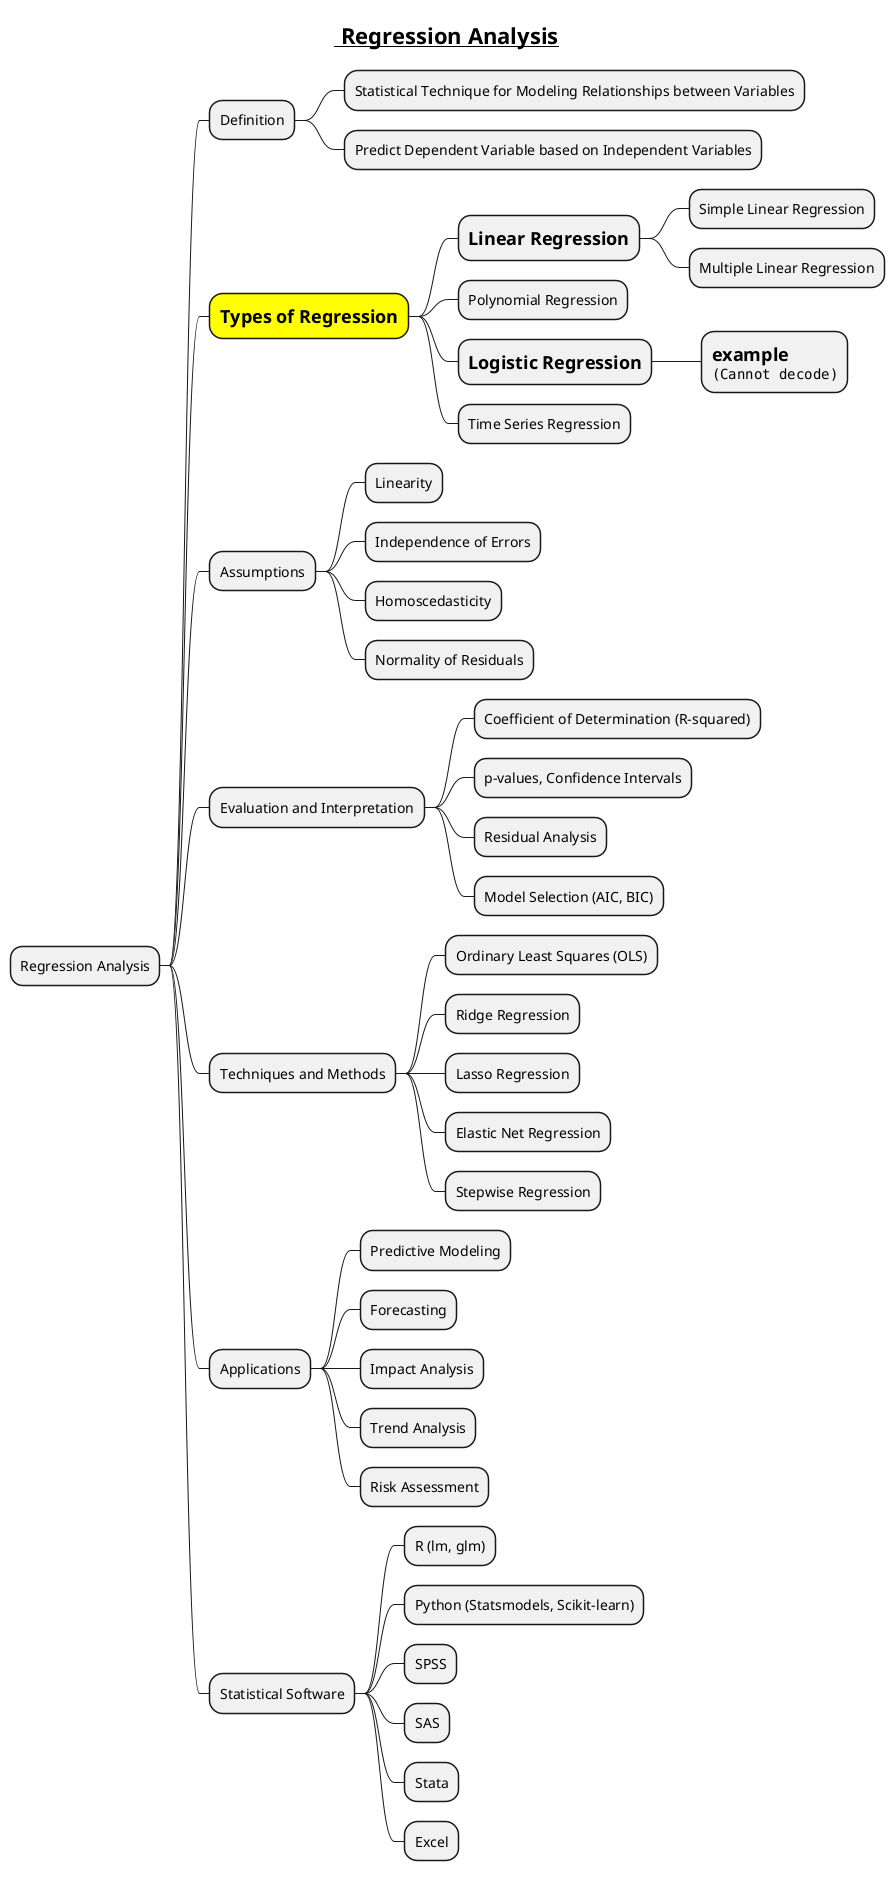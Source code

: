 @startmindmap
title =__ Regression Analysis__

* Regression Analysis
** Definition
*** Statistical Technique for Modeling Relationships between Variables
*** Predict Dependent Variable based on Independent Variables
**[#yellow] =Types of Regression
*** =Linear Regression
**** Simple Linear Regression
**** Multiple Linear Regression
*** Polynomial Regression
*** =Logistic Regression
**** =example \n<img:images/img_2.png>
*** Time Series Regression
** Assumptions
*** Linearity
*** Independence of Errors
*** Homoscedasticity
*** Normality of Residuals
** Evaluation and Interpretation
*** Coefficient of Determination (R-squared)
*** p-values, Confidence Intervals
*** Residual Analysis
*** Model Selection (AIC, BIC)
** Techniques and Methods
*** Ordinary Least Squares (OLS)
*** Ridge Regression
*** Lasso Regression
*** Elastic Net Regression
*** Stepwise Regression
** Applications
*** Predictive Modeling
*** Forecasting
*** Impact Analysis
*** Trend Analysis
*** Risk Assessment
** Statistical Software
*** R (lm, glm)
*** Python (Statsmodels, Scikit-learn)
*** SPSS
*** SAS
*** Stata
*** Excel

@endmindmap
